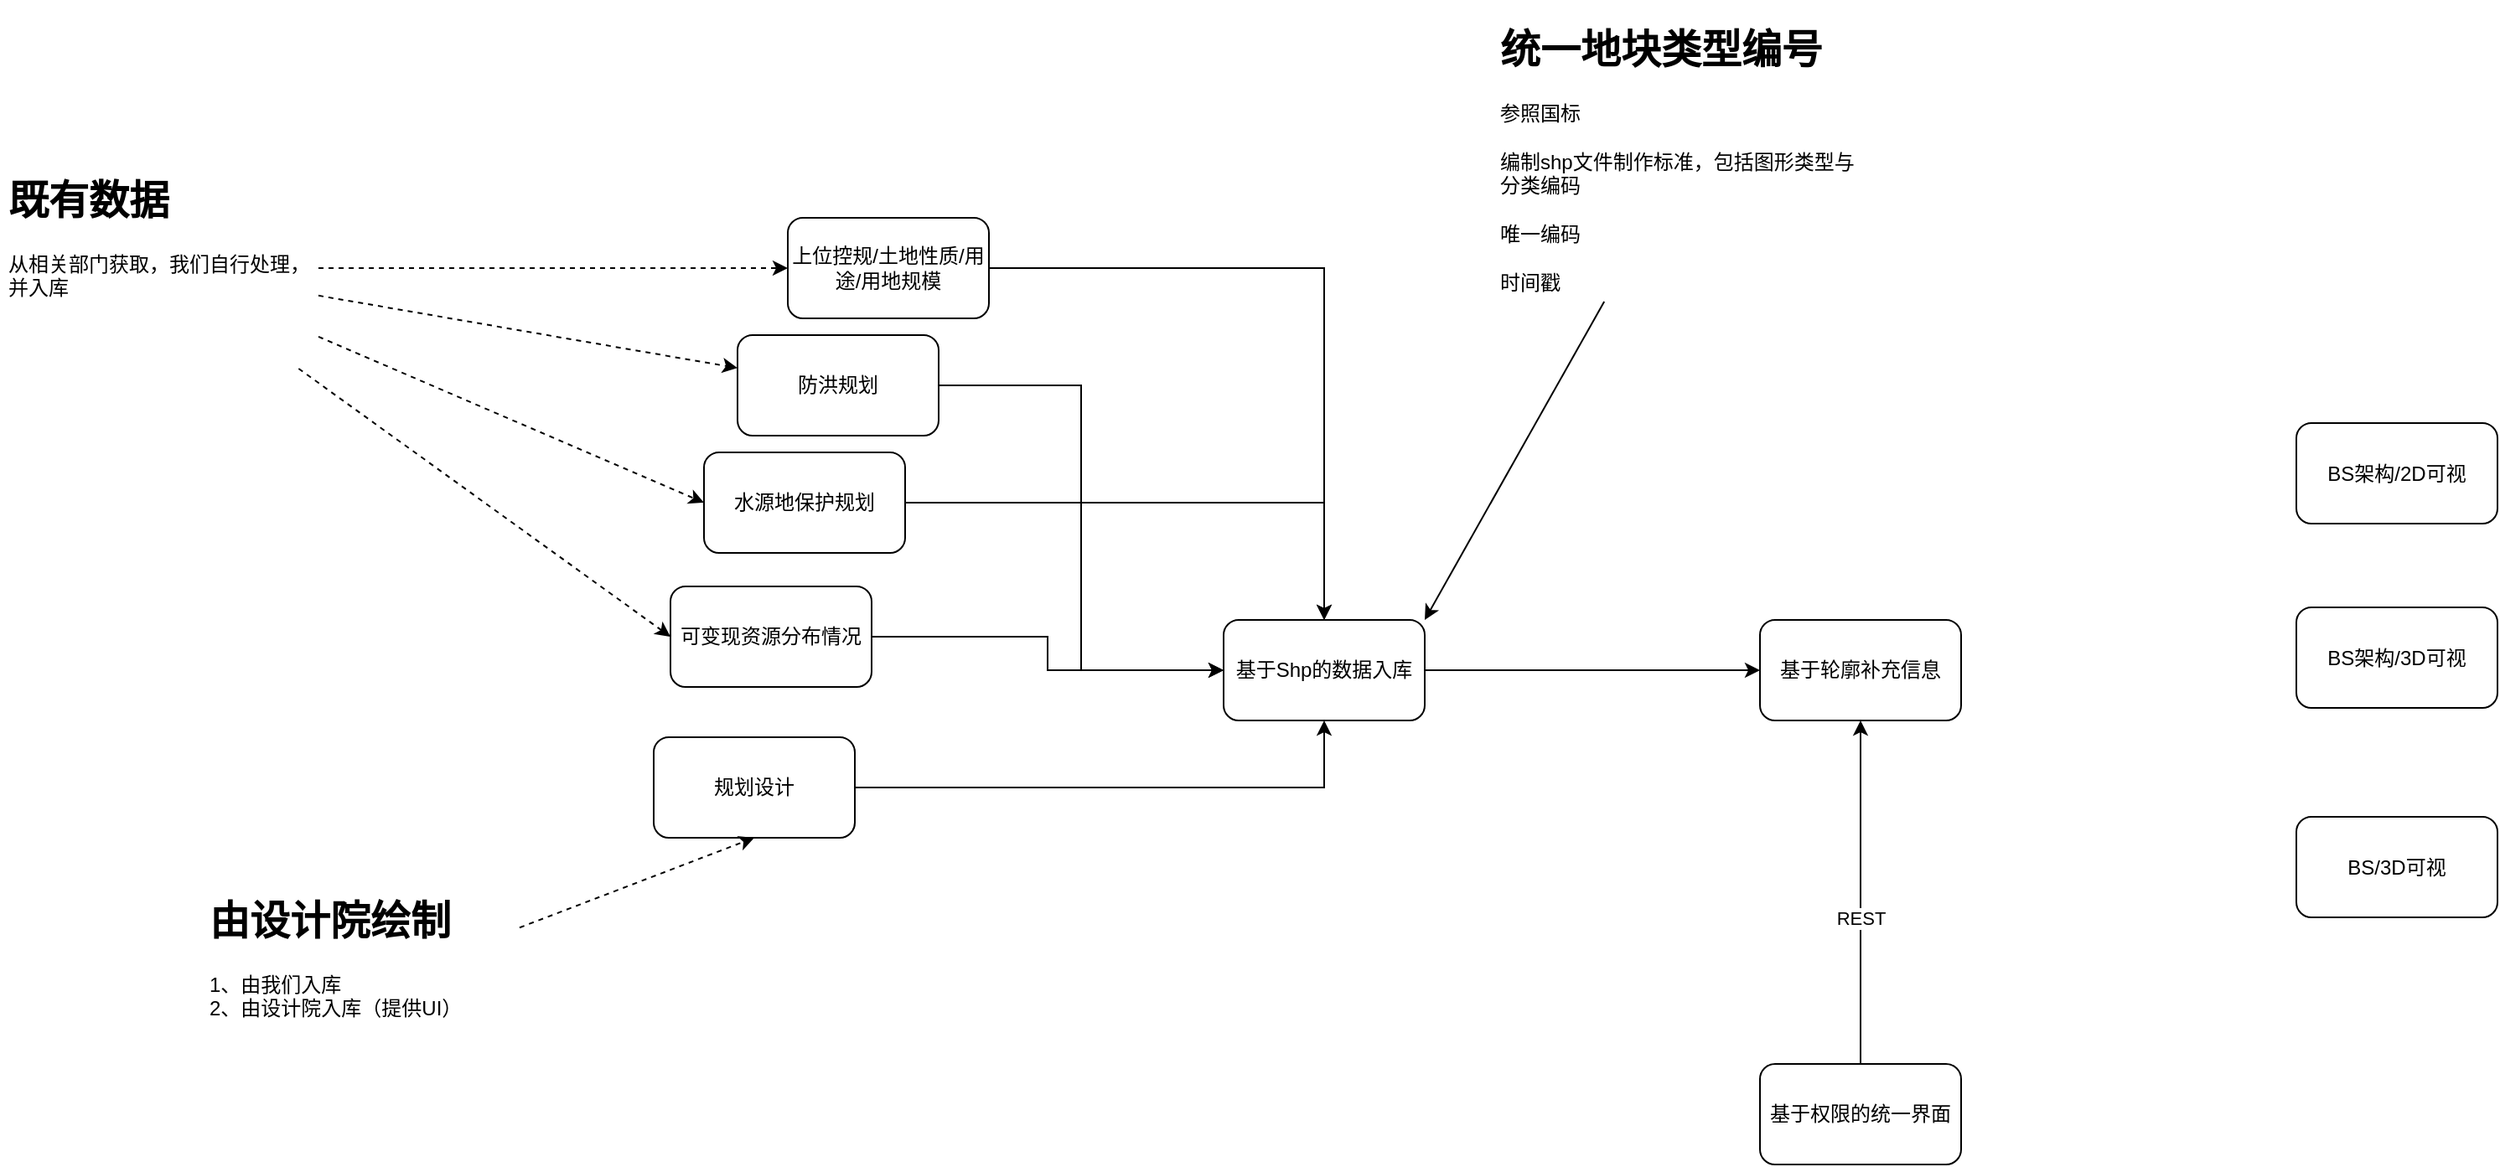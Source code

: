 <mxfile version="21.3.2" type="github">
  <diagram name="第 1 页" id="nfnzHy786rISAd0_TM_V">
    <mxGraphModel dx="2876" dy="2275" grid="1" gridSize="10" guides="1" tooltips="1" connect="1" arrows="1" fold="1" page="1" pageScale="1" pageWidth="827" pageHeight="1169" math="0" shadow="0">
      <root>
        <mxCell id="0" />
        <mxCell id="1" parent="0" />
        <mxCell id="NH8UexvuGOOD8I5ICKm5-14" style="edgeStyle=orthogonalEdgeStyle;rounded=0;orthogonalLoop=1;jettySize=auto;html=1;entryX=0;entryY=0.5;entryDx=0;entryDy=0;" edge="1" parent="1" source="NH8UexvuGOOD8I5ICKm5-1" target="NH8UexvuGOOD8I5ICKm5-24">
          <mxGeometry relative="1" as="geometry">
            <mxPoint x="294" y="350" as="targetPoint" />
          </mxGeometry>
        </mxCell>
        <mxCell id="NH8UexvuGOOD8I5ICKm5-1" value="基于Shp的数据入库" style="rounded=1;whiteSpace=wrap;html=1;" vertex="1" parent="1">
          <mxGeometry x="80" y="320" width="120" height="60" as="geometry" />
        </mxCell>
        <mxCell id="NH8UexvuGOOD8I5ICKm5-3" style="edgeStyle=orthogonalEdgeStyle;rounded=0;orthogonalLoop=1;jettySize=auto;html=1;" edge="1" parent="1" source="NH8UexvuGOOD8I5ICKm5-2" target="NH8UexvuGOOD8I5ICKm5-1">
          <mxGeometry relative="1" as="geometry" />
        </mxCell>
        <mxCell id="NH8UexvuGOOD8I5ICKm5-2" value="上位控规/土地性质/用途/用地规模" style="rounded=1;whiteSpace=wrap;html=1;" vertex="1" parent="1">
          <mxGeometry x="-180" y="80" width="120" height="60" as="geometry" />
        </mxCell>
        <mxCell id="NH8UexvuGOOD8I5ICKm5-12" style="edgeStyle=orthogonalEdgeStyle;rounded=0;orthogonalLoop=1;jettySize=auto;html=1;entryX=0;entryY=0.5;entryDx=0;entryDy=0;" edge="1" parent="1" source="NH8UexvuGOOD8I5ICKm5-4" target="NH8UexvuGOOD8I5ICKm5-1">
          <mxGeometry relative="1" as="geometry" />
        </mxCell>
        <mxCell id="NH8UexvuGOOD8I5ICKm5-4" value="防洪规划" style="rounded=1;whiteSpace=wrap;html=1;" vertex="1" parent="1">
          <mxGeometry x="-210" y="150" width="120" height="60" as="geometry" />
        </mxCell>
        <mxCell id="NH8UexvuGOOD8I5ICKm5-11" style="edgeStyle=orthogonalEdgeStyle;rounded=0;orthogonalLoop=1;jettySize=auto;html=1;" edge="1" parent="1" source="NH8UexvuGOOD8I5ICKm5-5" target="NH8UexvuGOOD8I5ICKm5-1">
          <mxGeometry relative="1" as="geometry" />
        </mxCell>
        <mxCell id="NH8UexvuGOOD8I5ICKm5-5" value="水源地保护规划" style="rounded=1;whiteSpace=wrap;html=1;" vertex="1" parent="1">
          <mxGeometry x="-230" y="220" width="120" height="60" as="geometry" />
        </mxCell>
        <mxCell id="NH8UexvuGOOD8I5ICKm5-9" style="edgeStyle=orthogonalEdgeStyle;rounded=0;orthogonalLoop=1;jettySize=auto;html=1;entryX=0;entryY=0.5;entryDx=0;entryDy=0;" edge="1" parent="1" source="NH8UexvuGOOD8I5ICKm5-8" target="NH8UexvuGOOD8I5ICKm5-1">
          <mxGeometry relative="1" as="geometry" />
        </mxCell>
        <mxCell id="NH8UexvuGOOD8I5ICKm5-8" value="可变现资源分布情况" style="rounded=1;whiteSpace=wrap;html=1;" vertex="1" parent="1">
          <mxGeometry x="-250" y="300" width="120" height="60" as="geometry" />
        </mxCell>
        <mxCell id="NH8UexvuGOOD8I5ICKm5-15" value="BS架构/2D可视" style="rounded=1;whiteSpace=wrap;html=1;" vertex="1" parent="1">
          <mxGeometry x="720" y="202.5" width="120" height="60" as="geometry" />
        </mxCell>
        <mxCell id="NH8UexvuGOOD8I5ICKm5-17" value="BS架构/3D可视" style="rounded=1;whiteSpace=wrap;html=1;" vertex="1" parent="1">
          <mxGeometry x="720" y="312.5" width="120" height="60" as="geometry" />
        </mxCell>
        <mxCell id="NH8UexvuGOOD8I5ICKm5-19" value="BS/3D可视" style="rounded=1;whiteSpace=wrap;html=1;" vertex="1" parent="1">
          <mxGeometry x="720" y="437.5" width="120" height="60" as="geometry" />
        </mxCell>
        <mxCell id="NH8UexvuGOOD8I5ICKm5-24" value="基于轮廓补充信息" style="rounded=1;whiteSpace=wrap;html=1;" vertex="1" parent="1">
          <mxGeometry x="400" y="320" width="120" height="60" as="geometry" />
        </mxCell>
        <mxCell id="NH8UexvuGOOD8I5ICKm5-26" style="edgeStyle=orthogonalEdgeStyle;rounded=0;orthogonalLoop=1;jettySize=auto;html=1;entryX=0.5;entryY=1;entryDx=0;entryDy=0;" edge="1" parent="1" source="NH8UexvuGOOD8I5ICKm5-25" target="NH8UexvuGOOD8I5ICKm5-24">
          <mxGeometry relative="1" as="geometry" />
        </mxCell>
        <mxCell id="NH8UexvuGOOD8I5ICKm5-27" value="REST" style="edgeLabel;html=1;align=center;verticalAlign=middle;resizable=0;points=[];" vertex="1" connectable="0" parent="NH8UexvuGOOD8I5ICKm5-26">
          <mxGeometry x="0.19" y="-2" relative="1" as="geometry">
            <mxPoint x="-2" y="35" as="offset" />
          </mxGeometry>
        </mxCell>
        <mxCell id="NH8UexvuGOOD8I5ICKm5-25" value="基于权限的统一界面" style="rounded=1;whiteSpace=wrap;html=1;" vertex="1" parent="1">
          <mxGeometry x="400" y="585" width="120" height="60" as="geometry" />
        </mxCell>
        <mxCell id="NH8UexvuGOOD8I5ICKm5-29" style="rounded=0;orthogonalLoop=1;jettySize=auto;html=1;entryX=1;entryY=0;entryDx=0;entryDy=0;" edge="1" parent="1" source="NH8UexvuGOOD8I5ICKm5-28" target="NH8UexvuGOOD8I5ICKm5-1">
          <mxGeometry relative="1" as="geometry" />
        </mxCell>
        <mxCell id="NH8UexvuGOOD8I5ICKm5-28" value="&lt;h1&gt;统一地块类型编号&lt;/h1&gt;&lt;div&gt;参照国标&lt;/div&gt;&lt;div&gt;&lt;br&gt;&lt;/div&gt;&lt;div&gt;编制shp文件制作标准，包括图形类型与分类编码&lt;/div&gt;&lt;div&gt;&lt;br&gt;&lt;/div&gt;&lt;div&gt;唯一编码&lt;/div&gt;&lt;div&gt;&lt;br&gt;&lt;/div&gt;&lt;div&gt;时间戳&lt;br&gt;&lt;/div&gt;" style="text;html=1;strokeColor=none;fillColor=none;spacing=5;spacingTop=-20;whiteSpace=wrap;overflow=hidden;rounded=0;" vertex="1" parent="1">
          <mxGeometry x="240" y="-40" width="230" height="170" as="geometry" />
        </mxCell>
        <mxCell id="NH8UexvuGOOD8I5ICKm5-31" style="edgeStyle=orthogonalEdgeStyle;rounded=0;orthogonalLoop=1;jettySize=auto;html=1;entryX=0.5;entryY=1;entryDx=0;entryDy=0;exitX=1;exitY=0.5;exitDx=0;exitDy=0;" edge="1" parent="1" source="NH8UexvuGOOD8I5ICKm5-30" target="NH8UexvuGOOD8I5ICKm5-1">
          <mxGeometry relative="1" as="geometry" />
        </mxCell>
        <mxCell id="NH8UexvuGOOD8I5ICKm5-30" value="规划设计" style="rounded=1;whiteSpace=wrap;html=1;" vertex="1" parent="1">
          <mxGeometry x="-260" y="390" width="120" height="60" as="geometry" />
        </mxCell>
        <mxCell id="NH8UexvuGOOD8I5ICKm5-33" style="rounded=0;orthogonalLoop=1;jettySize=auto;html=1;entryX=0.5;entryY=1;entryDx=0;entryDy=0;dashed=1;" edge="1" parent="1" source="NH8UexvuGOOD8I5ICKm5-32" target="NH8UexvuGOOD8I5ICKm5-30">
          <mxGeometry relative="1" as="geometry" />
        </mxCell>
        <mxCell id="NH8UexvuGOOD8I5ICKm5-32" value="&lt;h1&gt;由设计院绘制&lt;/h1&gt;&lt;div&gt;1、由我们入库&lt;/div&gt;&lt;div&gt;2、由设计院入库（提供UI）&lt;br&gt;&lt;/div&gt;" style="text;html=1;strokeColor=none;fillColor=none;spacing=5;spacingTop=-20;whiteSpace=wrap;overflow=hidden;rounded=0;" vertex="1" parent="1">
          <mxGeometry x="-530" y="480" width="190" height="120" as="geometry" />
        </mxCell>
        <mxCell id="NH8UexvuGOOD8I5ICKm5-35" style="rounded=0;orthogonalLoop=1;jettySize=auto;html=1;entryX=0;entryY=0.5;entryDx=0;entryDy=0;dashed=1;" edge="1" parent="1" source="NH8UexvuGOOD8I5ICKm5-34" target="NH8UexvuGOOD8I5ICKm5-2">
          <mxGeometry relative="1" as="geometry" />
        </mxCell>
        <mxCell id="NH8UexvuGOOD8I5ICKm5-36" style="rounded=0;orthogonalLoop=1;jettySize=auto;html=1;dashed=1;" edge="1" parent="1" source="NH8UexvuGOOD8I5ICKm5-34" target="NH8UexvuGOOD8I5ICKm5-4">
          <mxGeometry relative="1" as="geometry" />
        </mxCell>
        <mxCell id="NH8UexvuGOOD8I5ICKm5-37" style="rounded=0;orthogonalLoop=1;jettySize=auto;html=1;entryX=0;entryY=0.5;entryDx=0;entryDy=0;dashed=1;" edge="1" parent="1" source="NH8UexvuGOOD8I5ICKm5-34" target="NH8UexvuGOOD8I5ICKm5-5">
          <mxGeometry relative="1" as="geometry" />
        </mxCell>
        <mxCell id="NH8UexvuGOOD8I5ICKm5-38" style="rounded=0;orthogonalLoop=1;jettySize=auto;html=1;entryX=0;entryY=0.5;entryDx=0;entryDy=0;dashed=1;" edge="1" parent="1" source="NH8UexvuGOOD8I5ICKm5-34" target="NH8UexvuGOOD8I5ICKm5-8">
          <mxGeometry relative="1" as="geometry" />
        </mxCell>
        <mxCell id="NH8UexvuGOOD8I5ICKm5-34" value="&lt;h1&gt;既有数据&lt;/h1&gt;&lt;div&gt;从相关部门获取，我们自行处理，并入库&lt;br&gt;&lt;/div&gt;" style="text;html=1;strokeColor=none;fillColor=none;spacing=5;spacingTop=-20;whiteSpace=wrap;overflow=hidden;rounded=0;" vertex="1" parent="1">
          <mxGeometry x="-650" y="50" width="190" height="120" as="geometry" />
        </mxCell>
      </root>
    </mxGraphModel>
  </diagram>
</mxfile>
